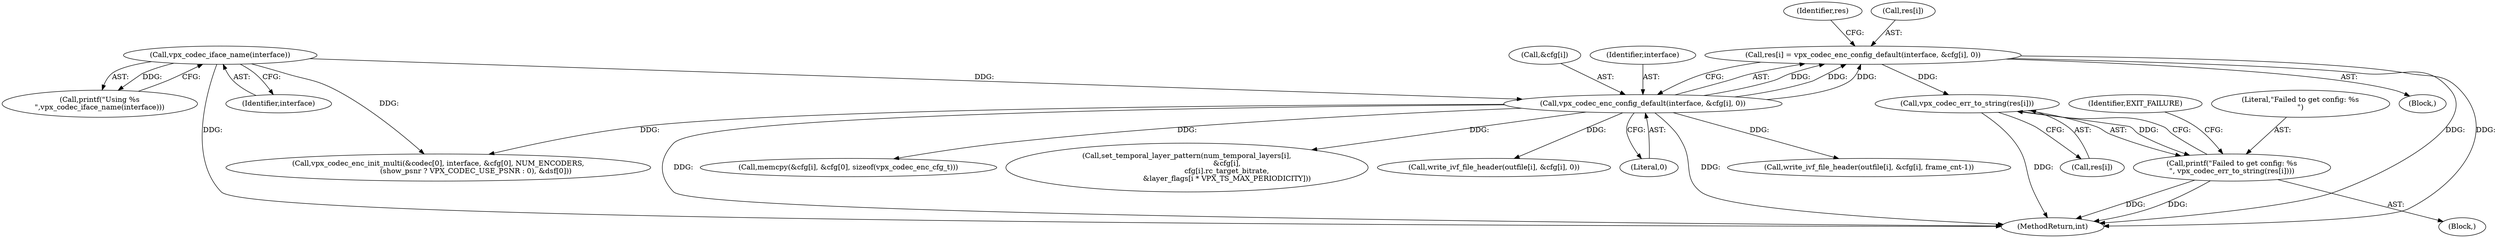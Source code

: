 digraph "0_Android_5a9753fca56f0eeb9f61e342b2fccffc364f9426_22@array" {
"1000470" [label="(Call,res[i] = vpx_codec_enc_config_default(interface, &cfg[i], 0))"];
"1000474" [label="(Call,vpx_codec_enc_config_default(interface, &cfg[i], 0))"];
"1000238" [label="(Call,vpx_codec_iface_name(interface))"];
"1000488" [label="(Call,vpx_codec_err_to_string(res[i]))"];
"1000486" [label="(Call,printf(\"Failed to get config: %s\n\", vpx_codec_err_to_string(res[i])))"];
"1001712" [label="(Call,write_ivf_file_header(outfile[i], &cfg[i], frame_cnt-1))"];
"1000912" [label="(Call,vpx_codec_enc_init_multi(&codec[0], interface, &cfg[0], NUM_ENCODERS,\n                                 (show_psnr ? VPX_CODEC_USE_PSNR : 0), &dsf[0]))"];
"1000483" [label="(Identifier,res)"];
"1000486" [label="(Call,printf(\"Failed to get config: %s\n\", vpx_codec_err_to_string(res[i])))"];
"1000469" [label="(Block,)"];
"1000643" [label="(Call,memcpy(&cfg[i], &cfg[0], sizeof(vpx_codec_enc_cfg_t)))"];
"1000485" [label="(Block,)"];
"1000239" [label="(Identifier,interface)"];
"1000489" [label="(Call,res[i])"];
"1000892" [label="(Call,set_temporal_layer_pattern(num_temporal_layers[i],\n                                   &cfg[i],\n                                   cfg[i].rc_target_bitrate,\n                                   &layer_flags[i * VPX_TS_MAX_PERIODICITY]))"];
"1000873" [label="(Call,write_ivf_file_header(outfile[i], &cfg[i], 0))"];
"1000476" [label="(Call,&cfg[i])"];
"1000488" [label="(Call,vpx_codec_err_to_string(res[i]))"];
"1000236" [label="(Call,printf(\"Using %s\n\",vpx_codec_iface_name(interface)))"];
"1000238" [label="(Call,vpx_codec_iface_name(interface))"];
"1001731" [label="(MethodReturn,int)"];
"1000474" [label="(Call,vpx_codec_enc_config_default(interface, &cfg[i], 0))"];
"1000475" [label="(Identifier,interface)"];
"1000493" [label="(Identifier,EXIT_FAILURE)"];
"1000470" [label="(Call,res[i] = vpx_codec_enc_config_default(interface, &cfg[i], 0))"];
"1000487" [label="(Literal,\"Failed to get config: %s\n\")"];
"1000471" [label="(Call,res[i])"];
"1000480" [label="(Literal,0)"];
"1000470" -> "1000469"  [label="AST: "];
"1000470" -> "1000474"  [label="CFG: "];
"1000471" -> "1000470"  [label="AST: "];
"1000474" -> "1000470"  [label="AST: "];
"1000483" -> "1000470"  [label="CFG: "];
"1000470" -> "1001731"  [label="DDG: "];
"1000470" -> "1001731"  [label="DDG: "];
"1000474" -> "1000470"  [label="DDG: "];
"1000474" -> "1000470"  [label="DDG: "];
"1000474" -> "1000470"  [label="DDG: "];
"1000470" -> "1000488"  [label="DDG: "];
"1000474" -> "1000480"  [label="CFG: "];
"1000475" -> "1000474"  [label="AST: "];
"1000476" -> "1000474"  [label="AST: "];
"1000480" -> "1000474"  [label="AST: "];
"1000474" -> "1001731"  [label="DDG: "];
"1000474" -> "1001731"  [label="DDG: "];
"1000238" -> "1000474"  [label="DDG: "];
"1000474" -> "1000643"  [label="DDG: "];
"1000474" -> "1000873"  [label="DDG: "];
"1000474" -> "1000892"  [label="DDG: "];
"1000474" -> "1000912"  [label="DDG: "];
"1000474" -> "1001712"  [label="DDG: "];
"1000238" -> "1000236"  [label="AST: "];
"1000238" -> "1000239"  [label="CFG: "];
"1000239" -> "1000238"  [label="AST: "];
"1000236" -> "1000238"  [label="CFG: "];
"1000238" -> "1001731"  [label="DDG: "];
"1000238" -> "1000236"  [label="DDG: "];
"1000238" -> "1000912"  [label="DDG: "];
"1000488" -> "1000486"  [label="AST: "];
"1000488" -> "1000489"  [label="CFG: "];
"1000489" -> "1000488"  [label="AST: "];
"1000486" -> "1000488"  [label="CFG: "];
"1000488" -> "1001731"  [label="DDG: "];
"1000488" -> "1000486"  [label="DDG: "];
"1000486" -> "1000485"  [label="AST: "];
"1000487" -> "1000486"  [label="AST: "];
"1000493" -> "1000486"  [label="CFG: "];
"1000486" -> "1001731"  [label="DDG: "];
"1000486" -> "1001731"  [label="DDG: "];
}
